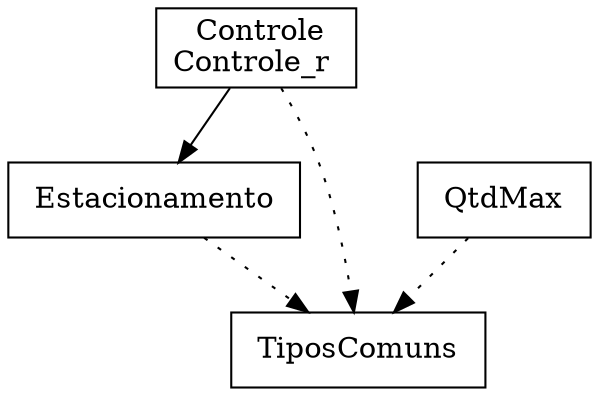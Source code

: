 digraph {
Controle_r [ label=" Controle\nControle_r " shape= box ]
Estacionamento [ label=" Estacionamento " shape= box ]
QtdMax [ label=" QtdMax " shape= box ]
TiposComuns [ label=" TiposComuns " shape= box ]

"Controle_r" -> "TiposComuns" [style= dotted ]
"Controle_r" -> "Estacionamento" []
"Estacionamento" -> "TiposComuns" [style= dotted ]
"QtdMax" -> "TiposComuns" [style= dotted ]
}
